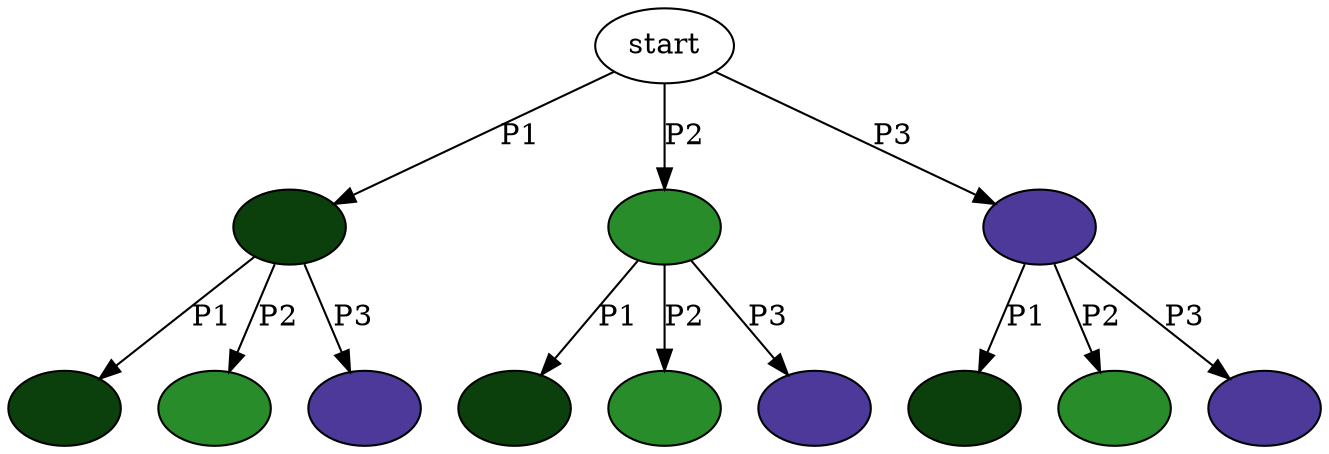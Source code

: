 digraph {
	n[label="start"];
	n1[label="",style=filled,fillcolor="#0b 40 0c"];
	n2[label="",style=filled,fillcolor="#27 8c 29"];
	n3[label="",style=filled,fillcolor="#4d 39 99"];
	n11[label="",style=filled,fillcolor="#0b 40 0c"];
	n12[label="",style=filled,fillcolor="#27 8c 29"];
	n13[label="",style=filled,fillcolor="#4d 39 99"];
	n21[label="",style=filled,fillcolor="#0b 40 0c"];
	n22[label="",style=filled,fillcolor="#27 8c 29"];
	n23[label="",style=filled,fillcolor="#4d 39 99"];
	n31[label="",style=filled,fillcolor="#0b 40 0c"];
	n32[label="",style=filled,fillcolor="#27 8c 29"];
	n33[label="",style=filled,fillcolor="#4d 39 99"];

	n -> n1[label="P1"];
	n -> n2[label="P2"];
	n -> n3[label="P3"];
	n1 -> n11[label="P1"];
	n1 -> n12[label="P2"];
	n1 -> n13[label="P3"];
	n2 -> n21[label="P1"];
	n2 -> n22[label="P2"];
	n2 -> n23[label="P3"];
	n3 -> n31[label="P1"];
	n3 -> n32[label="P2"];
	n3 -> n33[label="P3"];
}